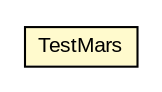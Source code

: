 #!/usr/local/bin/dot
#
# Class diagram 
# Generated by UMLGraph version R5_6 (http://www.umlgraph.org/)
#

digraph G {
	edge [fontname="arial",fontsize=10,labelfontname="arial",labelfontsize=10];
	node [fontname="arial",fontsize=10,shape=plaintext];
	nodesep=0.25;
	ranksep=0.5;
	// java_oo.mars.TestMars
	c25713 [label=<<table title="java_oo.mars.TestMars" border="0" cellborder="1" cellspacing="0" cellpadding="2" port="p" bgcolor="lemonChiffon" href="./TestMars.html">
		<tr><td><table border="0" cellspacing="0" cellpadding="1">
<tr><td align="center" balign="center"> TestMars </td></tr>
		</table></td></tr>
		</table>>, URL="./TestMars.html", fontname="arial", fontcolor="black", fontsize=10.0];
}

